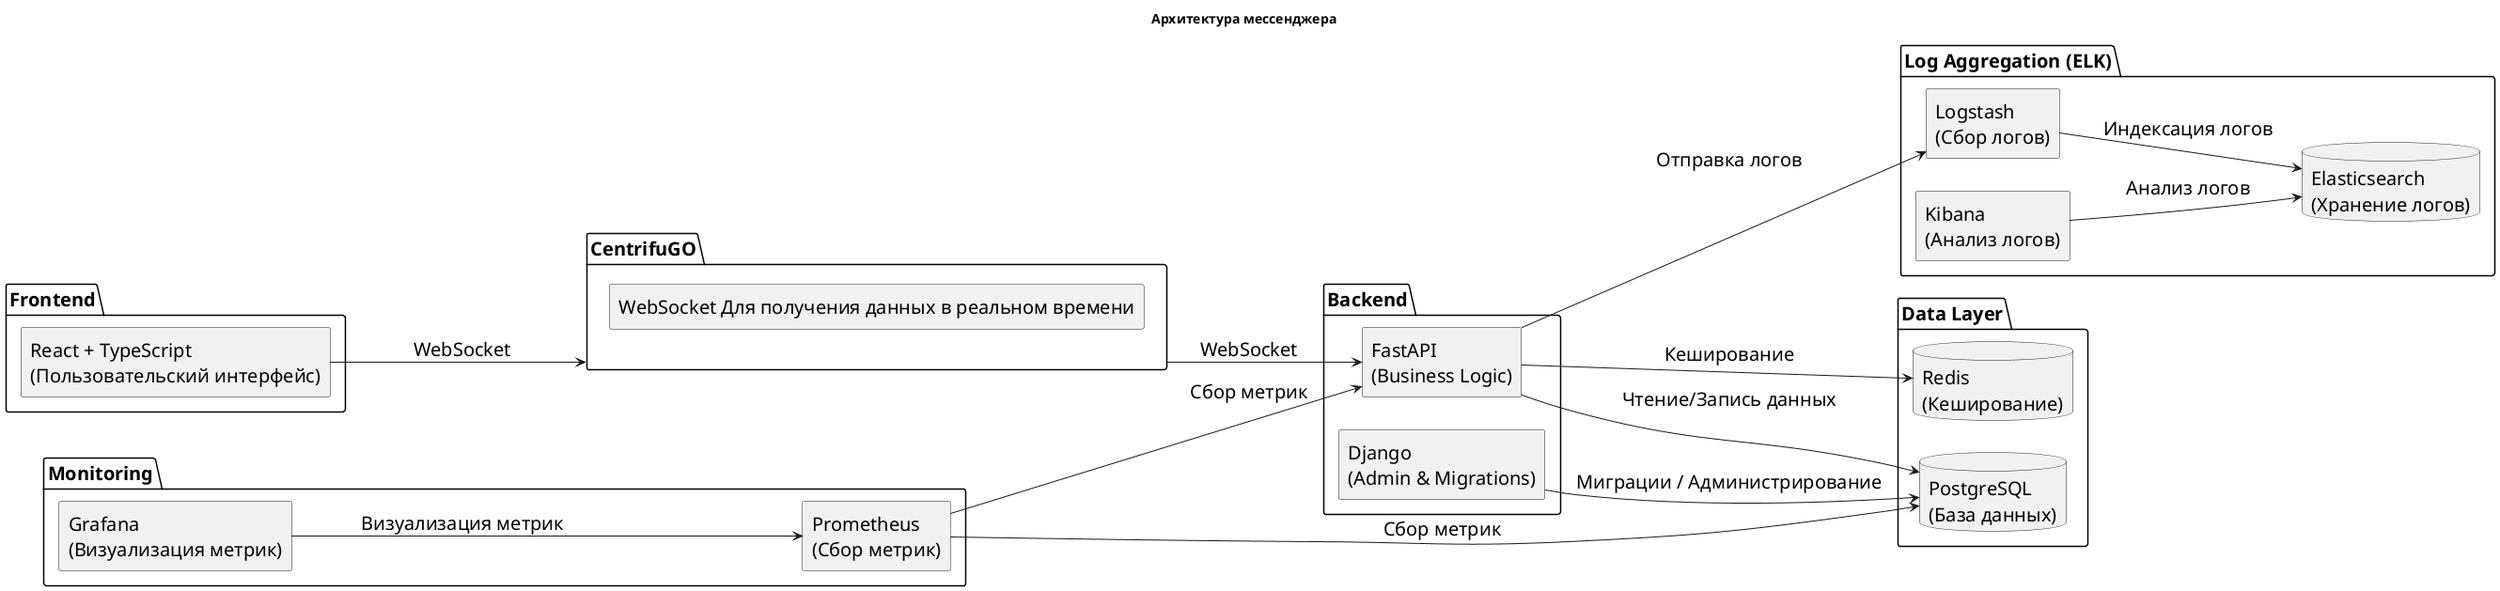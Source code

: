@startuml
skinparam componentStyle rectangle
skinparam defaultFontSize 20
title Архитектура мессенджера

left to right direction

package "Frontend" {
  [React + TypeScript\n(Пользовательский интерфейс)] as ReactTS
}

package CentrifuGO{
    [WebSocket Для получения данных в реальном времени]
}

package "Backend" {
  [Django\n(Admin & Migrations)] as Django
  [FastAPI\n(Business Logic)] as FastAPI
}

package "Data Layer" {
  database "PostgreSQL\n(База данных)" as PostgreSQL
  database "Redis\n(Кеширование)" as Redis
}


package "Monitoring" {
  [Prometheus\n(Сбор метрик)] as Prometheus
  [Grafana\n(Визуализация метрик)] as Grafana
}

package "Log Aggregation (ELK)" {
  [Logstash\n(Сбор логов)] as Logstash
  database "Elasticsearch\n(Хранение логов)" as Elasticsearch
  [Kibana\n(Анализ логов)] as Kibana
}

ReactTS --> CentrifuGO : WebSocket
CentrifuGO --> FastAPI : WebSocket

FastAPI --> PostgreSQL : Чтение/Запись данных
FastAPI --> Redis : Кеширование

Django --> PostgreSQL : Миграции / Администрирование

Prometheus --> FastAPI : Сбор метрик
Prometheus --> PostgreSQL : Сбор метрик
Grafana --> Prometheus : Визуализация метрик

FastAPI --> Logstash : Отправка логов
Logstash --> Elasticsearch : Индексация логов
Kibana --> Elasticsearch : Анализ логов

@enduml